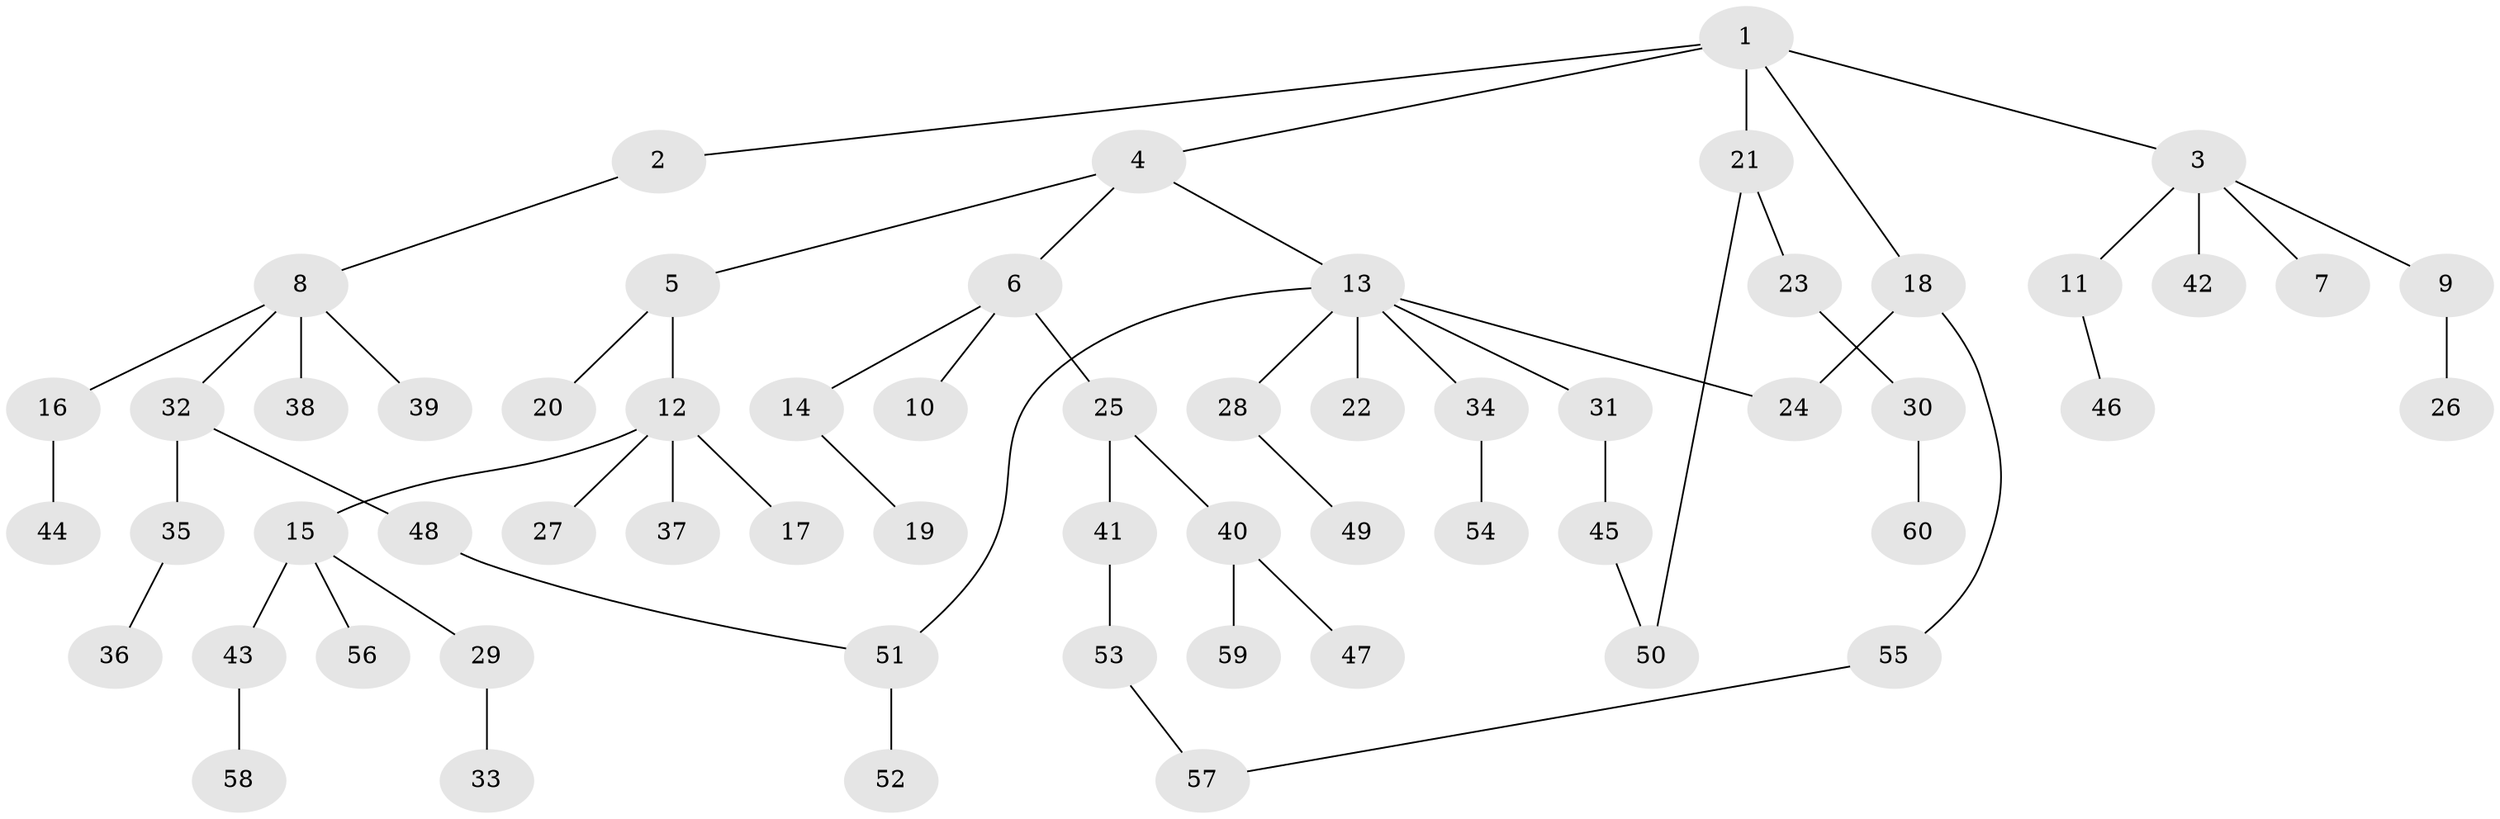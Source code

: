 // Generated by graph-tools (version 1.1) at 2025/01/03/09/25 03:01:09]
// undirected, 60 vertices, 63 edges
graph export_dot {
graph [start="1"]
  node [color=gray90,style=filled];
  1;
  2;
  3;
  4;
  5;
  6;
  7;
  8;
  9;
  10;
  11;
  12;
  13;
  14;
  15;
  16;
  17;
  18;
  19;
  20;
  21;
  22;
  23;
  24;
  25;
  26;
  27;
  28;
  29;
  30;
  31;
  32;
  33;
  34;
  35;
  36;
  37;
  38;
  39;
  40;
  41;
  42;
  43;
  44;
  45;
  46;
  47;
  48;
  49;
  50;
  51;
  52;
  53;
  54;
  55;
  56;
  57;
  58;
  59;
  60;
  1 -- 2;
  1 -- 3;
  1 -- 4;
  1 -- 18;
  1 -- 21;
  2 -- 8;
  3 -- 7;
  3 -- 9;
  3 -- 11;
  3 -- 42;
  4 -- 5;
  4 -- 6;
  4 -- 13;
  5 -- 12;
  5 -- 20;
  6 -- 10;
  6 -- 14;
  6 -- 25;
  8 -- 16;
  8 -- 32;
  8 -- 38;
  8 -- 39;
  9 -- 26;
  11 -- 46;
  12 -- 15;
  12 -- 17;
  12 -- 27;
  12 -- 37;
  13 -- 22;
  13 -- 28;
  13 -- 31;
  13 -- 34;
  13 -- 51;
  13 -- 24;
  14 -- 19;
  15 -- 29;
  15 -- 43;
  15 -- 56;
  16 -- 44;
  18 -- 24;
  18 -- 55;
  21 -- 23;
  21 -- 50;
  23 -- 30;
  25 -- 40;
  25 -- 41;
  28 -- 49;
  29 -- 33;
  30 -- 60;
  31 -- 45;
  32 -- 35;
  32 -- 48;
  34 -- 54;
  35 -- 36;
  40 -- 47;
  40 -- 59;
  41 -- 53;
  43 -- 58;
  45 -- 50;
  48 -- 51;
  51 -- 52;
  53 -- 57;
  55 -- 57;
}
